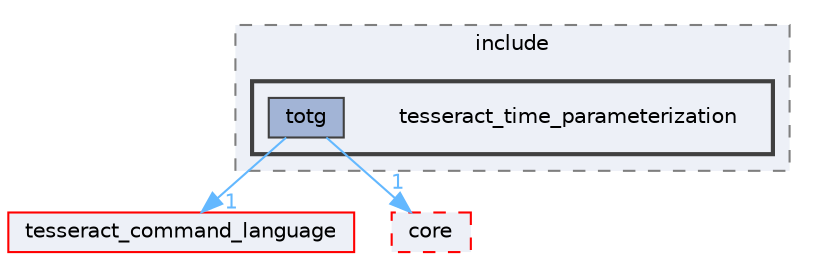 digraph "tesseract_time_parameterization/totg/include/tesseract_time_parameterization"
{
 // LATEX_PDF_SIZE
  bgcolor="transparent";
  edge [fontname=Helvetica,fontsize=10,labelfontname=Helvetica,labelfontsize=10];
  node [fontname=Helvetica,fontsize=10,shape=box,height=0.2,width=0.4];
  compound=true
  subgraph clusterdir_b8befae346d865574eb5255dddf4f451 {
    graph [ bgcolor="#edf0f7", pencolor="grey50", label="include", fontname=Helvetica,fontsize=10 style="filled,dashed", URL="dir_b8befae346d865574eb5255dddf4f451.html",tooltip=""]
  subgraph clusterdir_07c1c3f36d9b009d8cba3166b4b0d87c {
    graph [ bgcolor="#edf0f7", pencolor="grey25", label="", fontname=Helvetica,fontsize=10 style="filled,bold", URL="dir_07c1c3f36d9b009d8cba3166b4b0d87c.html",tooltip=""]
    dir_07c1c3f36d9b009d8cba3166b4b0d87c [shape=plaintext, label="tesseract_time_parameterization"];
  dir_4495d3d8a4ef83817cf225806eaf65ca [label="totg", fillcolor="#a2b4d6", color="grey25", style="filled", URL="dir_4495d3d8a4ef83817cf225806eaf65ca.html",tooltip=""];
  }
  }
  dir_fa47c2fa9b13a12fc195f1b83854b816 [label="tesseract_command_language", fillcolor="#edf0f7", color="red", style="filled", URL="dir_fa47c2fa9b13a12fc195f1b83854b816.html",tooltip=""];
  dir_68e56e9c09e14b8e1bac5d9210612b17 [label="core", fillcolor="#edf0f7", color="red", style="filled,dashed", URL="dir_68e56e9c09e14b8e1bac5d9210612b17.html",tooltip=""];
  dir_4495d3d8a4ef83817cf225806eaf65ca->dir_68e56e9c09e14b8e1bac5d9210612b17 [headlabel="1", labeldistance=1.5 headhref="dir_000083_000003.html" color="steelblue1" fontcolor="steelblue1"];
  dir_4495d3d8a4ef83817cf225806eaf65ca->dir_fa47c2fa9b13a12fc195f1b83854b816 [headlabel="1", labeldistance=1.5 headhref="dir_000083_000060.html" color="steelblue1" fontcolor="steelblue1"];
}
